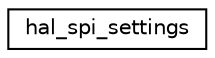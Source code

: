 digraph "Graphical Class Hierarchy"
{
 // LATEX_PDF_SIZE
  edge [fontname="Helvetica",fontsize="10",labelfontname="Helvetica",labelfontsize="10"];
  node [fontname="Helvetica",fontsize="10",shape=record];
  rankdir="LR";
  Node0 [label="hal_spi_settings",height=0.2,width=0.4,color="black", fillcolor="white", style="filled",URL="$structhal__spi__settings.html",tooltip="since one spi device can control multiple devices, some configuration can be changed on the fly from ..."];
}
